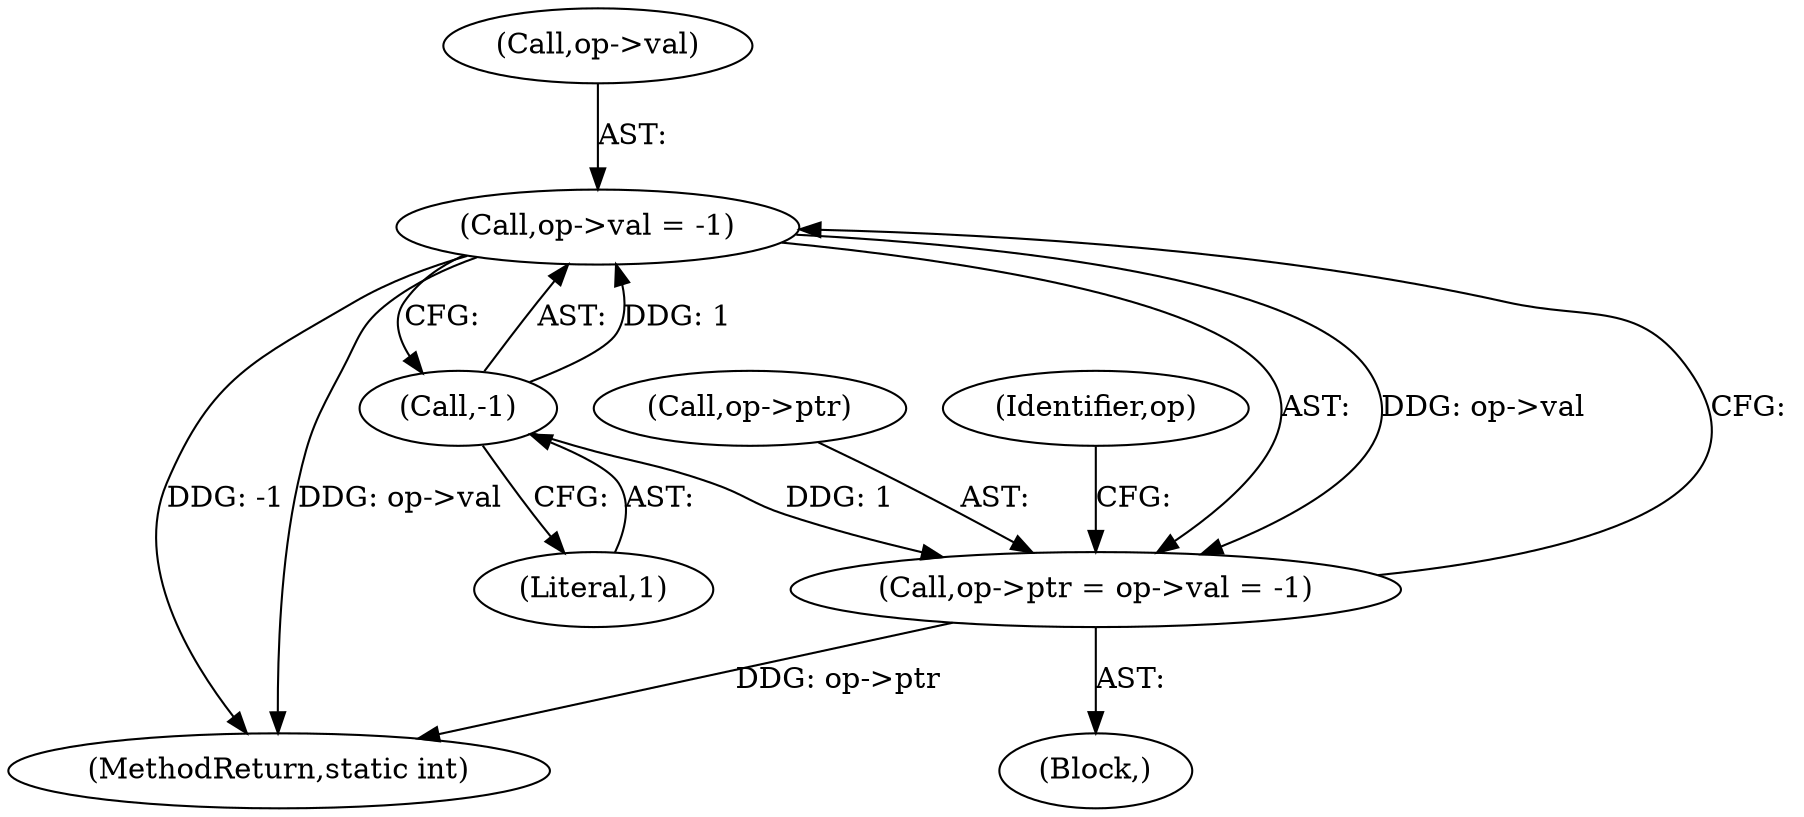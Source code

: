 digraph "0_radare2_77c47cf873dd55b396da60baa2ca83bbd39e4add@pointer" {
"1000144" [label="(Call,op->val = -1)"];
"1000148" [label="(Call,-1)"];
"1000140" [label="(Call,op->ptr = op->val = -1)"];
"1000148" [label="(Call,-1)"];
"1000145" [label="(Call,op->val)"];
"1000149" [label="(Literal,1)"];
"1000141" [label="(Call,op->ptr)"];
"1000193" [label="(MethodReturn,static int)"];
"1000152" [label="(Identifier,op)"];
"1000140" [label="(Call,op->ptr = op->val = -1)"];
"1000106" [label="(Block,)"];
"1000144" [label="(Call,op->val = -1)"];
"1000144" -> "1000140"  [label="AST: "];
"1000144" -> "1000148"  [label="CFG: "];
"1000145" -> "1000144"  [label="AST: "];
"1000148" -> "1000144"  [label="AST: "];
"1000140" -> "1000144"  [label="CFG: "];
"1000144" -> "1000193"  [label="DDG: op->val"];
"1000144" -> "1000193"  [label="DDG: -1"];
"1000144" -> "1000140"  [label="DDG: op->val"];
"1000148" -> "1000144"  [label="DDG: 1"];
"1000148" -> "1000149"  [label="CFG: "];
"1000149" -> "1000148"  [label="AST: "];
"1000148" -> "1000140"  [label="DDG: 1"];
"1000140" -> "1000106"  [label="AST: "];
"1000141" -> "1000140"  [label="AST: "];
"1000152" -> "1000140"  [label="CFG: "];
"1000140" -> "1000193"  [label="DDG: op->ptr"];
}
